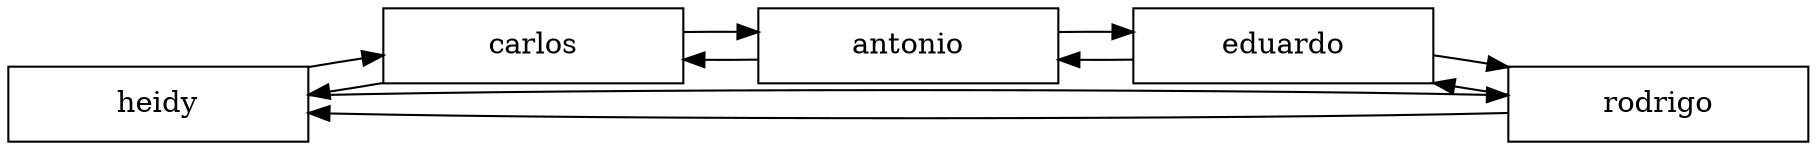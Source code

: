 digraph G{ 
rankdir=LR 
node[ shape = box] 
0[label = "heidy" width=2.0 ]; 
1[label = "carlos" width=2.0 ]; 
2[label = "antonio" width=2.0 ]; 
3[label = "eduardo" width=2.0 ]; 
4[label = "rodrigo" width=2.0 ]; 
0 -> 1[dir = back]; 
0 -> 1 
1 -> 2[dir = back]; 
1 -> 2 
2 -> 3[dir = back]; 
2 -> 3 
3 -> 4[dir = back]; 
3 -> 4 
0 -> 4[dir = back]; 
0 -> 4 
}